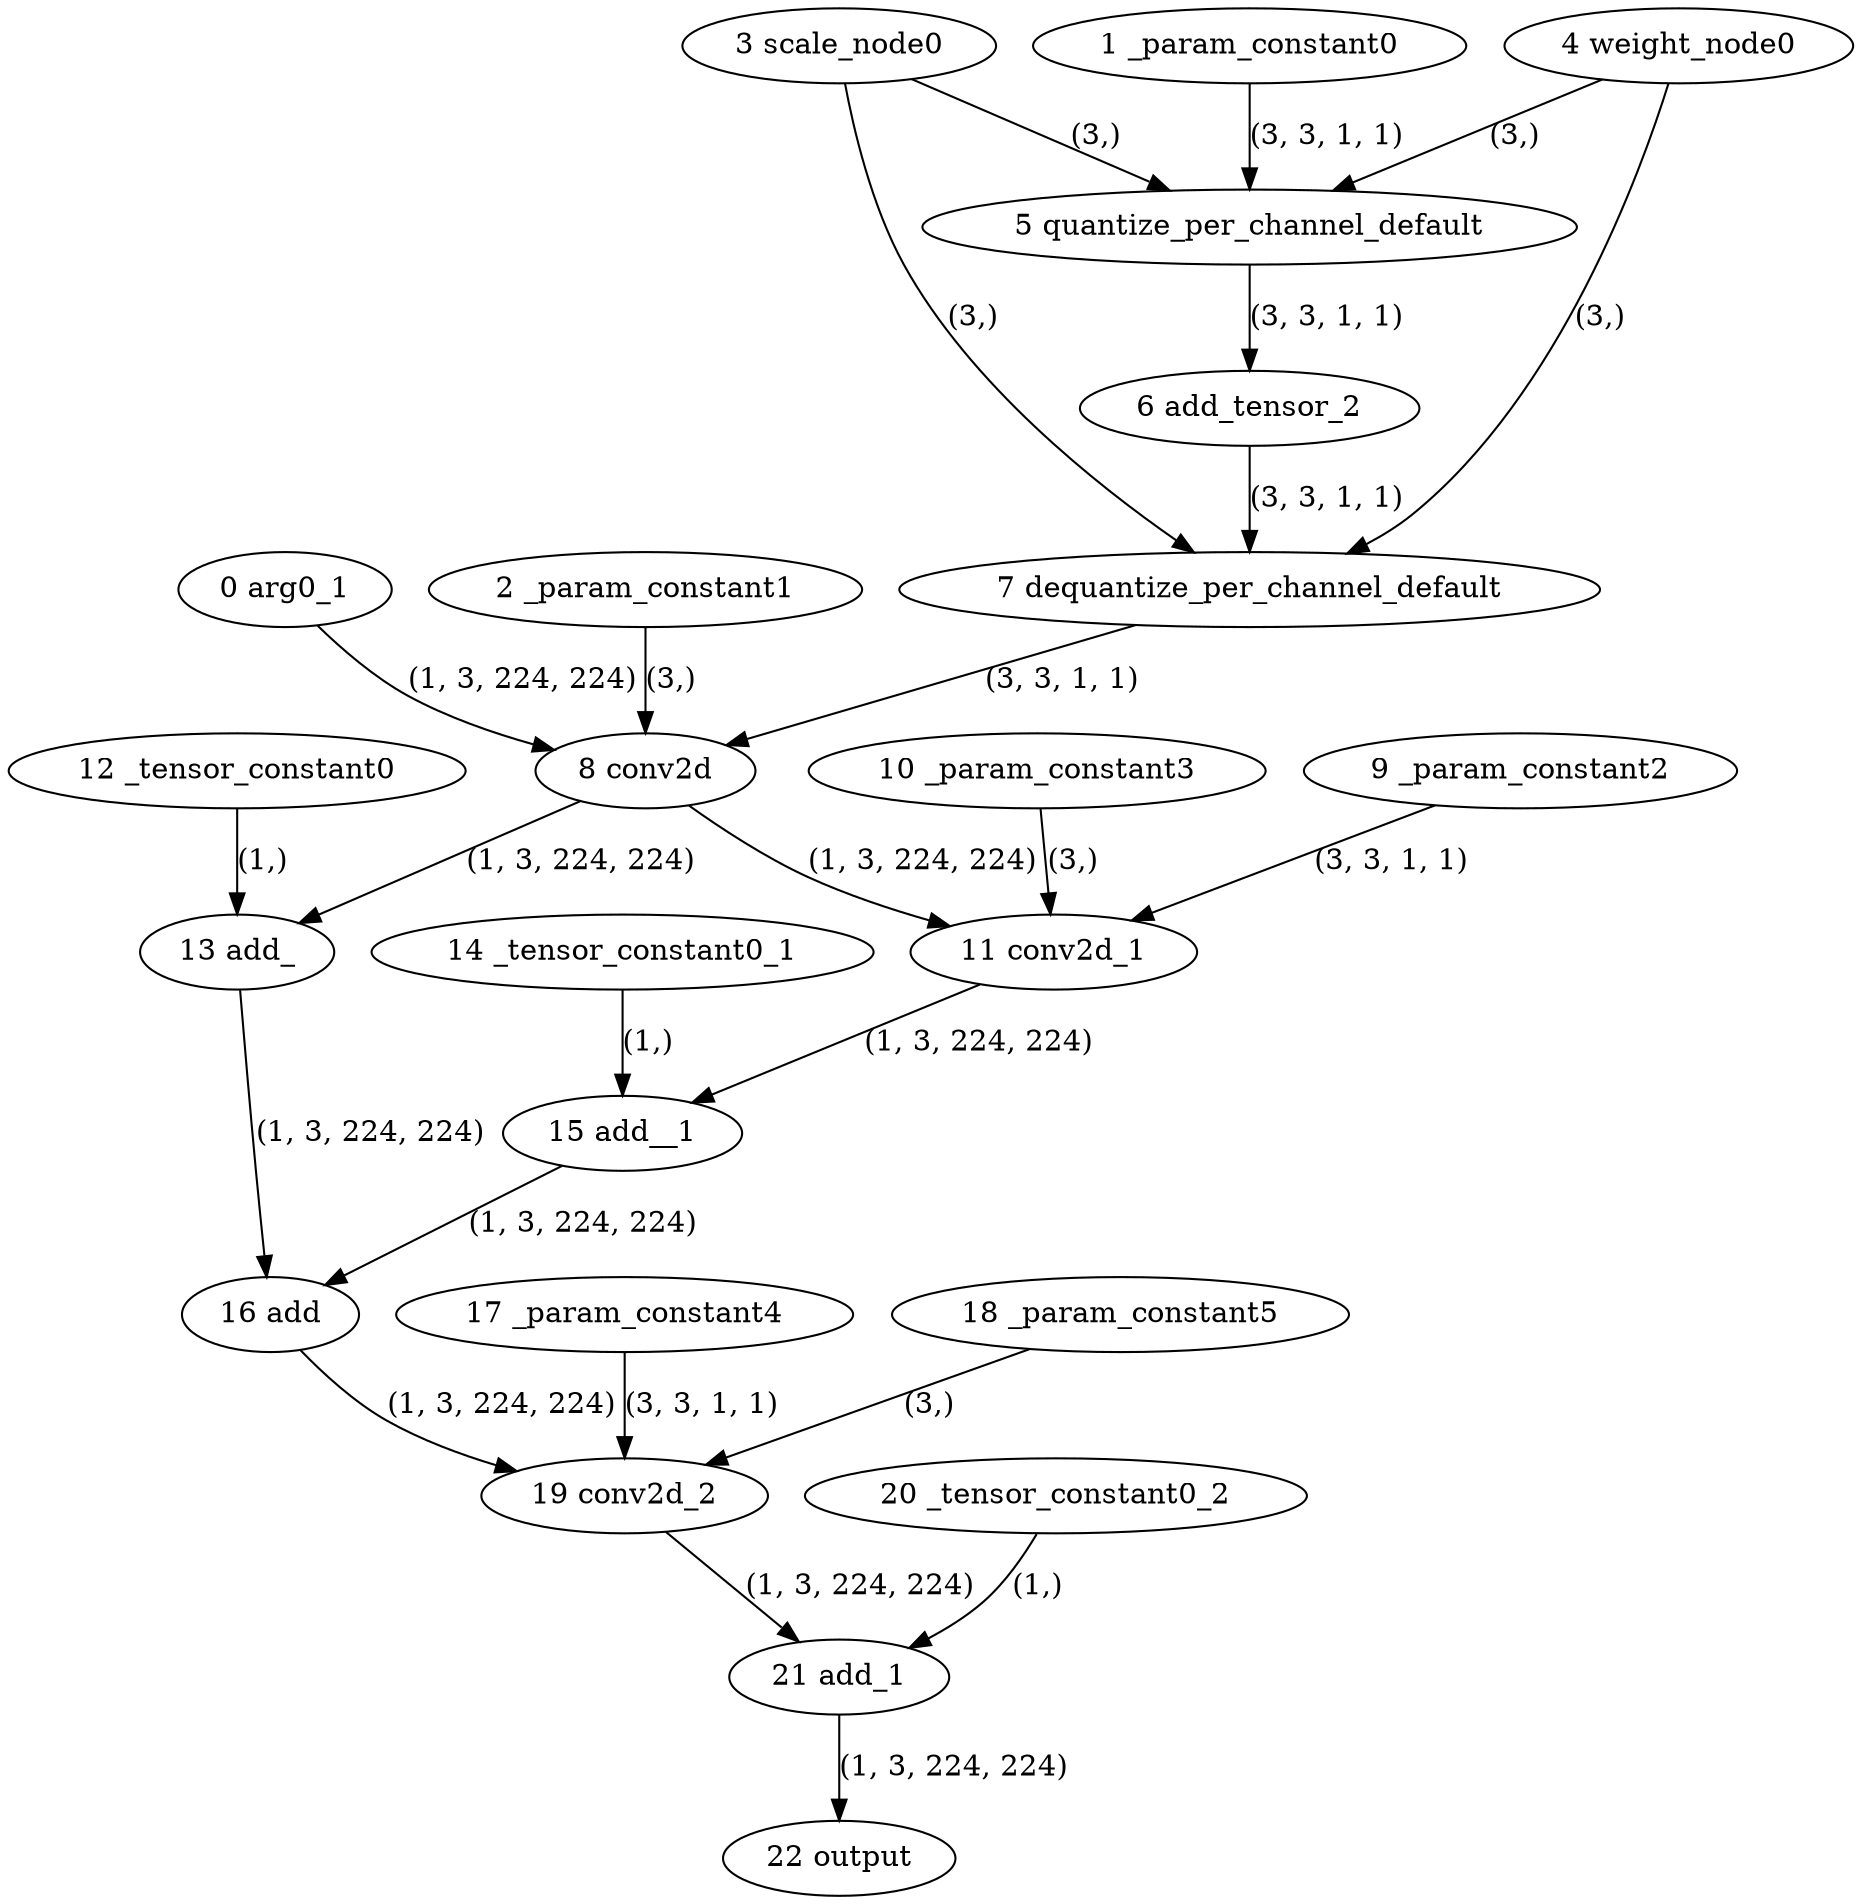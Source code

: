 strict digraph  {
"0 arg0_1" [id=0, type=input];
"1 _param_constant0" [id=1, type=get_attr];
"2 _param_constant1" [id=2, type=get_attr];
"3 scale_node0" [id=3, type=get_attr];
"4 weight_node0" [id=4, type=get_attr];
"5 quantize_per_channel_default" [id=5, type=quantize_per_channel];
"6 add_tensor_2" [id=6, type=add];
"7 dequantize_per_channel_default" [id=7, type=dequantize_per_channel];
"8 conv2d" [id=8, type=conv2d];
"9 _param_constant2" [id=9, type=get_attr];
"10 _param_constant3" [id=10, type=get_attr];
"11 conv2d_1" [id=11, type=conv2d];
"12 _tensor_constant0" [id=12, type=get_attr];
"13 add_" [id=13, type=add_];
"14 _tensor_constant0_1" [id=14, type=get_attr];
"15 add__1" [id=15, type=add_];
"16 add" [id=16, type=add];
"17 _param_constant4" [id=17, type=get_attr];
"18 _param_constant5" [id=18, type=get_attr];
"19 conv2d_2" [id=19, type=conv2d];
"20 _tensor_constant0_2" [id=20, type=get_attr];
"21 add_1" [id=21, type=add];
"22 output" [id=22, type=output];
"0 arg0_1" -> "8 conv2d"  [label="(1, 3, 224, 224)", style=solid];
"1 _param_constant0" -> "5 quantize_per_channel_default"  [label="(3, 3, 1, 1)", style=solid];
"2 _param_constant1" -> "8 conv2d"  [label="(3,)", style=solid];
"3 scale_node0" -> "5 quantize_per_channel_default"  [label="(3,)", style=solid];
"3 scale_node0" -> "7 dequantize_per_channel_default"  [label="(3,)", style=solid];
"4 weight_node0" -> "5 quantize_per_channel_default"  [label="(3,)", style=solid];
"4 weight_node0" -> "7 dequantize_per_channel_default"  [label="(3,)", style=solid];
"5 quantize_per_channel_default" -> "6 add_tensor_2"  [label="(3, 3, 1, 1)", style=solid];
"6 add_tensor_2" -> "7 dequantize_per_channel_default"  [label="(3, 3, 1, 1)", style=solid];
"7 dequantize_per_channel_default" -> "8 conv2d"  [label="(3, 3, 1, 1)", style=solid];
"8 conv2d" -> "11 conv2d_1"  [label="(1, 3, 224, 224)", style=solid];
"8 conv2d" -> "13 add_"  [label="(1, 3, 224, 224)", style=solid];
"9 _param_constant2" -> "11 conv2d_1"  [label="(3, 3, 1, 1)", style=solid];
"10 _param_constant3" -> "11 conv2d_1"  [label="(3,)", style=solid];
"11 conv2d_1" -> "15 add__1"  [label="(1, 3, 224, 224)", style=solid];
"12 _tensor_constant0" -> "13 add_"  [label="(1,)", style=solid];
"13 add_" -> "16 add"  [label="(1, 3, 224, 224)", style=solid];
"14 _tensor_constant0_1" -> "15 add__1"  [label="(1,)", style=solid];
"15 add__1" -> "16 add"  [label="(1, 3, 224, 224)", style=solid];
"16 add" -> "19 conv2d_2"  [label="(1, 3, 224, 224)", style=solid];
"17 _param_constant4" -> "19 conv2d_2"  [label="(3, 3, 1, 1)", style=solid];
"18 _param_constant5" -> "19 conv2d_2"  [label="(3,)", style=solid];
"19 conv2d_2" -> "21 add_1"  [label="(1, 3, 224, 224)", style=solid];
"20 _tensor_constant0_2" -> "21 add_1"  [label="(1,)", style=solid];
"21 add_1" -> "22 output"  [label="(1, 3, 224, 224)", style=solid];
}
